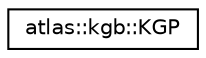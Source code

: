 digraph "Graphical Class Hierarchy"
{
  edge [fontname="Helvetica",fontsize="10",labelfontname="Helvetica",labelfontsize="10"];
  node [fontname="Helvetica",fontsize="10",shape=record];
  rankdir="LR";
  Node1 [label="atlas::kgb::KGP",height=0.2,width=0.4,color="black", fillcolor="white", style="filled",URL="$classatlas_1_1kgb_1_1KGP.html"];
}
